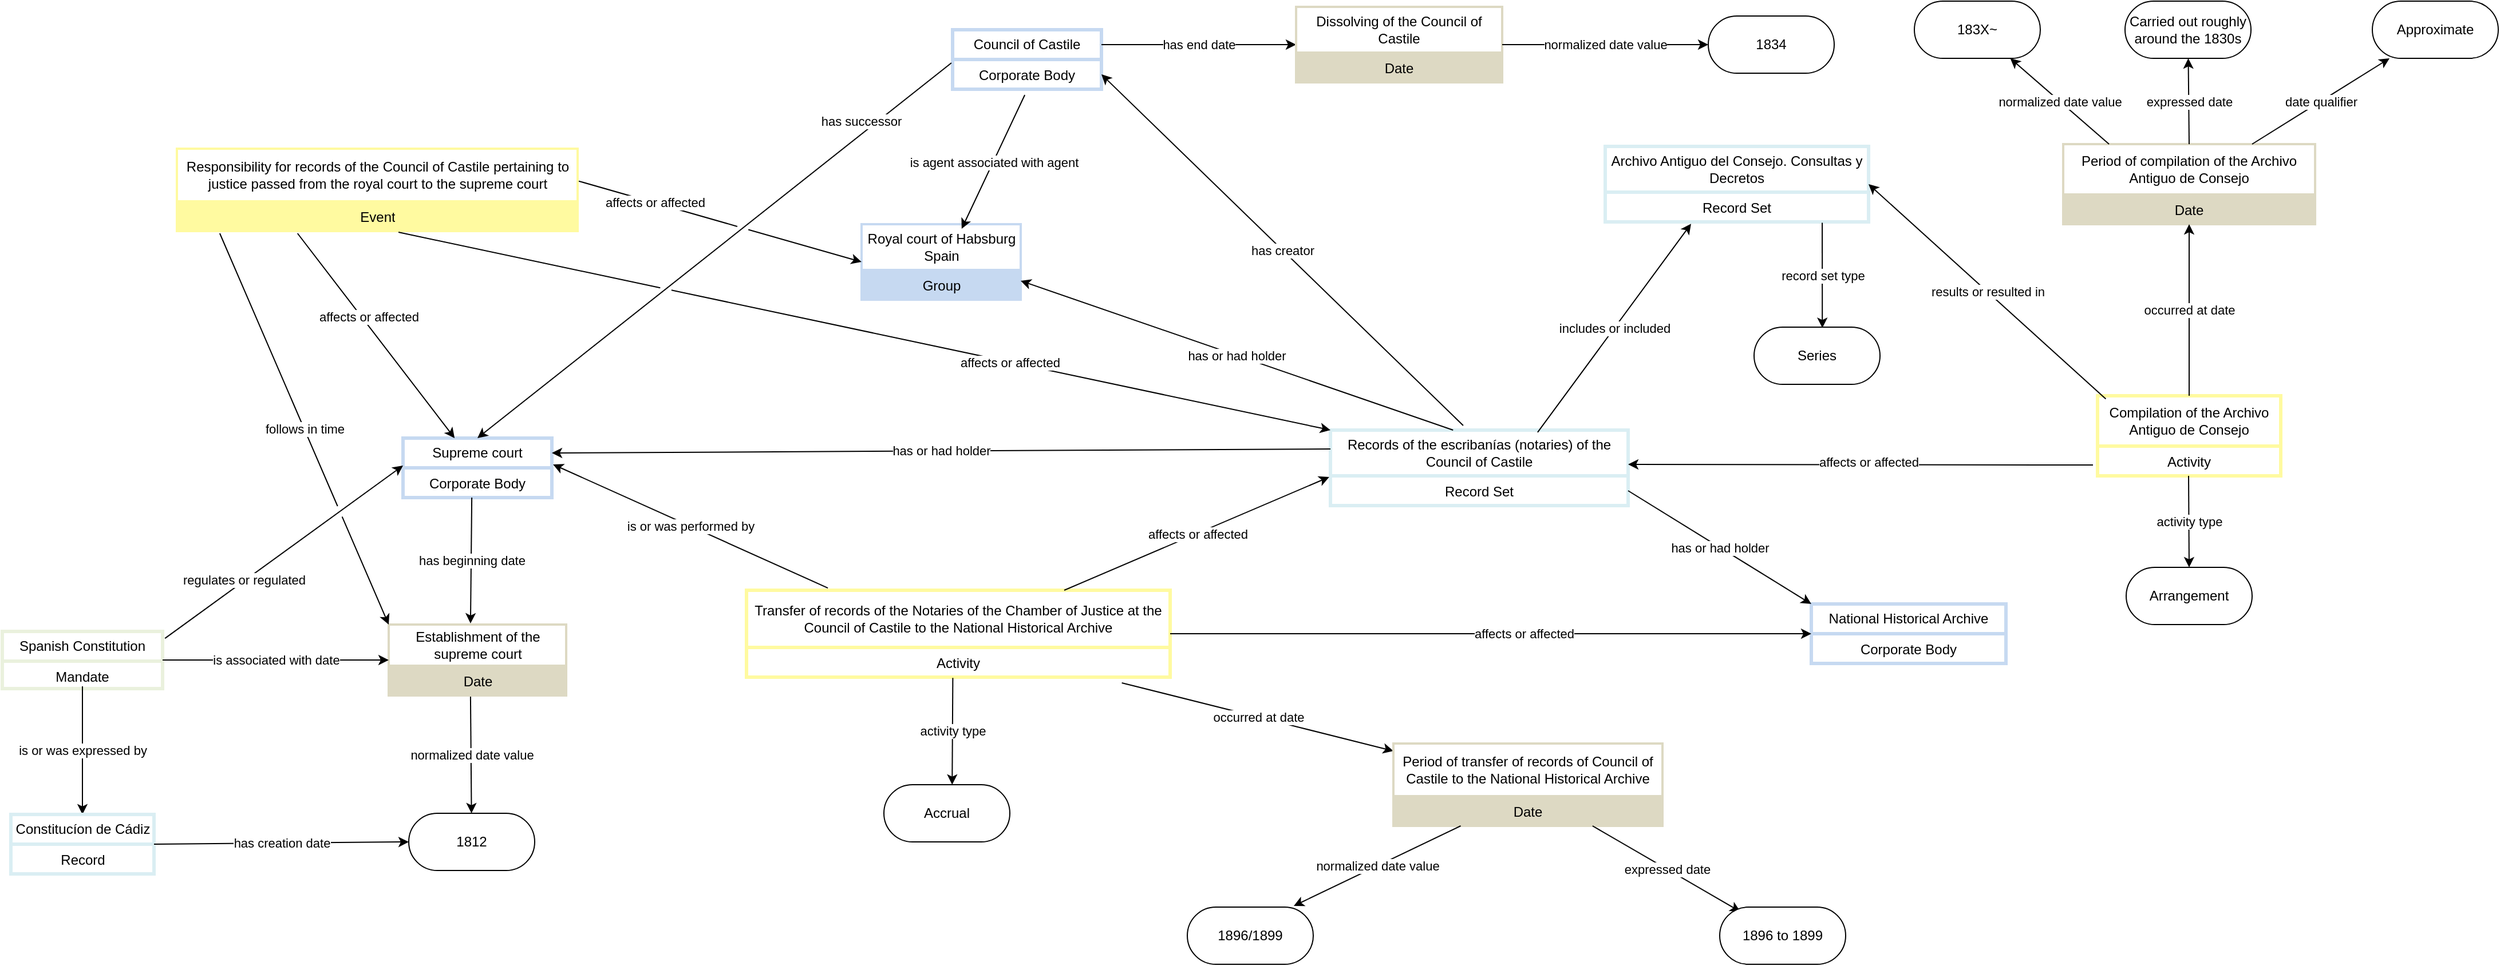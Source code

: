<mxfile version="28.2.3">
  <diagram name="Page-1" id="8SjPofSjGbB8UXTdQxc1">
    <mxGraphModel dx="870" dy="566" grid="1" gridSize="10" guides="1" tooltips="1" connect="1" arrows="1" fold="1" page="1" pageScale="1" pageWidth="3300" pageHeight="2339" math="0" shadow="0">
      <root>
        <mxCell id="0" />
        <mxCell id="1" parent="0" />
        <mxCell id="HyyFGltX7yTIgwZEDng1-1" value="Supreme court" style="swimlane;fontStyle=0;childLayout=stackLayout;horizontal=1;startSize=26;strokeColor=#C6D9F1;strokeWidth=3;fillColor=none;horizontalStack=0;resizeParent=1;resizeParentMax=0;resizeLast=0;collapsible=1;marginBottom=0;whiteSpace=wrap;html=1;" parent="1" vertex="1">
          <mxGeometry x="970" y="557" width="130" height="52" as="geometry" />
        </mxCell>
        <mxCell id="HyyFGltX7yTIgwZEDng1-2" value="Corporate Body" style="text;strokeColor=#C6D9F1;strokeWidth=3;fillColor=none;align=center;verticalAlign=top;spacingLeft=4;spacingRight=4;overflow=hidden;rotatable=0;points=[[0,0.5],[1,0.5]];portConstraint=eastwest;whiteSpace=wrap;html=1;" parent="HyyFGltX7yTIgwZEDng1-1" vertex="1">
          <mxGeometry y="26" width="130" height="26" as="geometry" />
        </mxCell>
        <mxCell id="HyyFGltX7yTIgwZEDng1-3" value="Transfer of records of the Notaries of the Chamber of Justice at the Council of Castile to the National Historical Archive" style="swimlane;fontStyle=0;childLayout=stackLayout;horizontal=1;startSize=50;strokeColor=#FFFAA0;strokeWidth=3;fillColor=none;horizontalStack=0;resizeParent=1;resizeParentMax=0;resizeLast=0;collapsible=1;marginBottom=0;whiteSpace=wrap;html=1;" parent="1" vertex="1">
          <mxGeometry x="1270" y="690" width="370" height="76" as="geometry" />
        </mxCell>
        <mxCell id="HyyFGltX7yTIgwZEDng1-4" value="Activity" style="text;strokeColor=#FFFAA0;strokeWidth=3;fillColor=none;align=center;verticalAlign=top;spacingLeft=4;spacingRight=4;overflow=hidden;rotatable=0;points=[[0,0.5],[1,0.5]];portConstraint=eastwest;whiteSpace=wrap;html=1;" parent="HyyFGltX7yTIgwZEDng1-3" vertex="1">
          <mxGeometry y="50" width="370" height="26" as="geometry" />
        </mxCell>
        <mxCell id="HyyFGltX7yTIgwZEDng1-5" value="" style="endArrow=classic;html=1;rounded=0;exitX=0.192;exitY=-0.026;exitDx=0;exitDy=0;exitPerimeter=0;entryX=1.008;entryY=-0.115;entryDx=0;entryDy=0;entryPerimeter=0;" parent="1" source="HyyFGltX7yTIgwZEDng1-3" target="HyyFGltX7yTIgwZEDng1-2" edge="1">
          <mxGeometry relative="1" as="geometry">
            <mxPoint x="1220" y="625.5" as="sourcePoint" />
            <mxPoint x="1260" y="560" as="targetPoint" />
          </mxGeometry>
        </mxCell>
        <mxCell id="HyyFGltX7yTIgwZEDng1-6" value="is or was performed by" style="edgeLabel;resizable=0;html=1;;align=center;verticalAlign=middle;" parent="HyyFGltX7yTIgwZEDng1-5" connectable="0" vertex="1">
          <mxGeometry relative="1" as="geometry" />
        </mxCell>
        <mxCell id="HyyFGltX7yTIgwZEDng1-9" value="Records of the escribanías (notaries) of the Council of Castile" style="swimlane;fontStyle=0;childLayout=stackLayout;horizontal=1;startSize=40;strokeColor=#DAEEF3;fillColor=none;strokeWidth=3;horizontalStack=0;resizeParent=1;resizeParentMax=0;resizeLast=0;collapsible=1;marginBottom=0;whiteSpace=wrap;html=1;" parent="1" vertex="1">
          <mxGeometry x="1780" y="550" width="260" height="66" as="geometry" />
        </mxCell>
        <mxCell id="HyyFGltX7yTIgwZEDng1-10" value="Record Set" style="text;strokeColor=#DAEEF3;strokeWidth=3;fillColor=none;align=center;verticalAlign=top;spacingLeft=4;spacingRight=4;overflow=hidden;rotatable=0;points=[[0,0.5],[1,0.5]];portConstraint=eastwest;whiteSpace=wrap;html=1;" parent="HyyFGltX7yTIgwZEDng1-9" vertex="1">
          <mxGeometry y="40" width="260" height="26" as="geometry" />
        </mxCell>
        <mxCell id="HyyFGltX7yTIgwZEDng1-11" value="" style="endArrow=classic;html=1;rounded=0;exitX=0.75;exitY=0;exitDx=0;exitDy=0;entryX=-0.004;entryY=0.038;entryDx=0;entryDy=0;entryPerimeter=0;" parent="1" source="HyyFGltX7yTIgwZEDng1-3" target="HyyFGltX7yTIgwZEDng1-10" edge="1">
          <mxGeometry relative="1" as="geometry">
            <mxPoint x="1710" y="600" as="sourcePoint" />
            <mxPoint x="1900" y="600" as="targetPoint" />
          </mxGeometry>
        </mxCell>
        <mxCell id="HyyFGltX7yTIgwZEDng1-12" value="affects or affected" style="edgeLabel;resizable=0;html=1;;align=center;verticalAlign=middle;" parent="HyyFGltX7yTIgwZEDng1-11" connectable="0" vertex="1">
          <mxGeometry relative="1" as="geometry" />
        </mxCell>
        <mxCell id="HyyFGltX7yTIgwZEDng1-13" value="National Historical Archive" style="swimlane;fontStyle=0;childLayout=stackLayout;horizontal=1;startSize=26;strokeColor=#C6D9F1;strokeWidth=3;fillColor=none;horizontalStack=0;resizeParent=1;resizeParentMax=0;resizeLast=0;collapsible=1;marginBottom=0;whiteSpace=wrap;html=1;" parent="1" vertex="1">
          <mxGeometry x="2200" y="702" width="170" height="52" as="geometry" />
        </mxCell>
        <mxCell id="HyyFGltX7yTIgwZEDng1-14" value="Corporate Body" style="text;strokeColor=#C6D9F1;strokeWidth=3;fillColor=none;align=center;verticalAlign=top;spacingLeft=4;spacingRight=4;overflow=hidden;rotatable=0;points=[[0,0.5],[1,0.5]];portConstraint=eastwest;whiteSpace=wrap;html=1;" parent="HyyFGltX7yTIgwZEDng1-13" vertex="1">
          <mxGeometry y="26" width="170" height="26" as="geometry" />
        </mxCell>
        <mxCell id="HyyFGltX7yTIgwZEDng1-17" value="" style="endArrow=classic;html=1;rounded=0;exitX=1;exitY=0.5;exitDx=0;exitDy=0;entryX=0;entryY=0;entryDx=0;entryDy=0;" parent="1" source="HyyFGltX7yTIgwZEDng1-10" target="HyyFGltX7yTIgwZEDng1-13" edge="1">
          <mxGeometry relative="1" as="geometry">
            <mxPoint x="1910.97" y="542.974" as="sourcePoint" />
            <mxPoint x="2186.94" y="713.012" as="targetPoint" />
          </mxGeometry>
        </mxCell>
        <mxCell id="HyyFGltX7yTIgwZEDng1-18" value="has or had holder" style="edgeLabel;resizable=0;html=1;;align=center;verticalAlign=middle;" parent="HyyFGltX7yTIgwZEDng1-17" connectable="0" vertex="1">
          <mxGeometry relative="1" as="geometry" />
        </mxCell>
        <mxCell id="HyyFGltX7yTIgwZEDng1-21" value="" style="endArrow=classic;html=1;rounded=0;entryX=0.542;entryY=0;entryDx=0;entryDy=0;entryPerimeter=0;exitX=0.487;exitY=1.026;exitDx=0;exitDy=0;exitPerimeter=0;" parent="1" source="HyyFGltX7yTIgwZEDng1-4" target="maPCl_irHdLFbtlHFpU4-1" edge="1">
          <mxGeometry relative="1" as="geometry">
            <mxPoint x="1450" y="770" as="sourcePoint" />
            <mxPoint x="1449.005" y="860" as="targetPoint" />
          </mxGeometry>
        </mxCell>
        <mxCell id="HyyFGltX7yTIgwZEDng1-22" value="activity type" style="edgeLabel;resizable=0;html=1;;align=center;verticalAlign=middle;" parent="HyyFGltX7yTIgwZEDng1-21" connectable="0" vertex="1">
          <mxGeometry relative="1" as="geometry" />
        </mxCell>
        <mxCell id="HyyFGltX7yTIgwZEDng1-23" value="" style="endArrow=classic;html=1;rounded=0;exitX=0.886;exitY=1.192;exitDx=0;exitDy=0;exitPerimeter=0;" parent="1" source="HyyFGltX7yTIgwZEDng1-4" target="HyyFGltX7yTIgwZEDng1-25" edge="1">
          <mxGeometry relative="1" as="geometry">
            <mxPoint x="1640" y="889" as="sourcePoint" />
            <mxPoint x="1880" y="850" as="targetPoint" />
          </mxGeometry>
        </mxCell>
        <mxCell id="HyyFGltX7yTIgwZEDng1-24" value="occurred at date" style="edgeLabel;resizable=0;html=1;;align=center;verticalAlign=middle;" parent="HyyFGltX7yTIgwZEDng1-23" connectable="0" vertex="1">
          <mxGeometry relative="1" as="geometry" />
        </mxCell>
        <mxCell id="HyyFGltX7yTIgwZEDng1-25" value="Period of transfer of records of Council of Castile to the National Historical Archive" style="swimlane;fontStyle=0;childLayout=stackLayout;horizontal=1;startSize=46;strokeColor=#DDD9C3;strokeWidth=2;fillColor=none;horizontalStack=0;resizeParent=1;resizeParentMax=0;resizeLast=0;collapsible=1;marginBottom=0;whiteSpace=wrap;html=1;" parent="1" vertex="1">
          <mxGeometry x="1835" y="824" width="235" height="72" as="geometry" />
        </mxCell>
        <mxCell id="HyyFGltX7yTIgwZEDng1-26" value="Date" style="text;strokeColor=#DDD9C3;strokeWidth=2;fillColor=#DDD9C3;align=center;verticalAlign=top;spacingLeft=4;spacingRight=4;overflow=hidden;rotatable=0;points=[[0,0.5],[1,0.5]];portConstraint=eastwest;whiteSpace=wrap;html=1;" parent="HyyFGltX7yTIgwZEDng1-25" vertex="1">
          <mxGeometry y="46" width="235" height="26" as="geometry" />
        </mxCell>
        <mxCell id="HyyFGltX7yTIgwZEDng1-29" value="" style="endArrow=classic;html=1;rounded=0;exitX=0.25;exitY=1;exitDx=0;exitDy=0;entryX=0.845;entryY=-0.02;entryDx=0;entryDy=0;entryPerimeter=0;" parent="1" source="HyyFGltX7yTIgwZEDng1-25" target="HyyFGltX7yTIgwZEDng1-31" edge="1">
          <mxGeometry relative="1" as="geometry">
            <mxPoint x="1875" y="920" as="sourcePoint" />
            <mxPoint x="1710" y="992" as="targetPoint" />
          </mxGeometry>
        </mxCell>
        <mxCell id="HyyFGltX7yTIgwZEDng1-30" value="normalized date value" style="edgeLabel;resizable=0;html=1;;align=center;verticalAlign=middle;" parent="HyyFGltX7yTIgwZEDng1-29" connectable="0" vertex="1">
          <mxGeometry relative="1" as="geometry" />
        </mxCell>
        <mxCell id="HyyFGltX7yTIgwZEDng1-31" value="1896/1899" style="html=1;whiteSpace=wrap;rounded=1;arcSize=50;" parent="1" vertex="1">
          <mxGeometry x="1655" y="967" width="110" height="50" as="geometry" />
        </mxCell>
        <mxCell id="HyyFGltX7yTIgwZEDng1-32" value="" style="endArrow=classic;html=1;rounded=0;exitX=0.74;exitY=1;exitDx=0;exitDy=0;exitPerimeter=0;entryX=0.164;entryY=0.08;entryDx=0;entryDy=0;entryPerimeter=0;" parent="1" source="HyyFGltX7yTIgwZEDng1-26" target="HyyFGltX7yTIgwZEDng1-36" edge="1">
          <mxGeometry relative="1" as="geometry">
            <mxPoint x="2020" y="900" as="sourcePoint" />
            <mxPoint x="2160" y="980" as="targetPoint" />
          </mxGeometry>
        </mxCell>
        <mxCell id="HyyFGltX7yTIgwZEDng1-33" value="expressed date" style="edgeLabel;resizable=0;html=1;;align=center;verticalAlign=middle;" parent="HyyFGltX7yTIgwZEDng1-32" connectable="0" vertex="1">
          <mxGeometry relative="1" as="geometry" />
        </mxCell>
        <mxCell id="HyyFGltX7yTIgwZEDng1-36" value="1896 to 1899" style="html=1;whiteSpace=wrap;rounded=1;arcSize=50;" parent="1" vertex="1">
          <mxGeometry x="2120" y="967" width="110" height="50" as="geometry" />
        </mxCell>
        <mxCell id="HyyFGltX7yTIgwZEDng1-37" value="Royal court of Habsburg Spain" style="swimlane;fontStyle=0;childLayout=stackLayout;horizontal=1;startSize=40;strokeColor=#C6D9F1;strokeWidth=2;fillColor=none;horizontalStack=0;resizeParent=1;resizeParentMax=0;resizeLast=0;collapsible=1;marginBottom=0;whiteSpace=wrap;html=1;" parent="1" vertex="1">
          <mxGeometry x="1370.5" y="370" width="139" height="66" as="geometry" />
        </mxCell>
        <mxCell id="HyyFGltX7yTIgwZEDng1-38" value="Group&lt;div&gt;&lt;br&gt;&lt;/div&gt;" style="text;strokeColor=#C6D9F1;strokeWidth=2;fillColor=#C6D9F1;align=center;verticalAlign=top;spacingLeft=4;spacingRight=4;overflow=hidden;rotatable=0;points=[[0,0.5],[1,0.5]];portConstraint=eastwest;whiteSpace=wrap;html=1;" parent="HyyFGltX7yTIgwZEDng1-37" vertex="1">
          <mxGeometry y="40" width="139" height="26" as="geometry" />
        </mxCell>
        <mxCell id="HyyFGltX7yTIgwZEDng1-39" value="" style="endArrow=classic;html=1;rounded=0;exitX=0.412;exitY=0;exitDx=0;exitDy=0;exitPerimeter=0;entryX=1;entryY=0.75;entryDx=0;entryDy=0;" parent="1" source="HyyFGltX7yTIgwZEDng1-9" target="HyyFGltX7yTIgwZEDng1-37" edge="1">
          <mxGeometry relative="1" as="geometry">
            <mxPoint x="1920" y="560" as="sourcePoint" />
            <mxPoint x="1240" y="190" as="targetPoint" />
          </mxGeometry>
        </mxCell>
        <mxCell id="HyyFGltX7yTIgwZEDng1-40" value="has or had holder" style="edgeLabel;resizable=0;html=1;;align=center;verticalAlign=middle;" parent="HyyFGltX7yTIgwZEDng1-39" connectable="0" vertex="1">
          <mxGeometry relative="1" as="geometry" />
        </mxCell>
        <mxCell id="HyyFGltX7yTIgwZEDng1-42" value="" style="endArrow=classic;html=1;rounded=0;entryX=1;entryY=0.25;entryDx=0;entryDy=0;exitX=0;exitY=0.25;exitDx=0;exitDy=0;" parent="1" source="HyyFGltX7yTIgwZEDng1-9" target="HyyFGltX7yTIgwZEDng1-1" edge="1">
          <mxGeometry relative="1" as="geometry">
            <mxPoint x="1627" y="649.5" as="sourcePoint" />
            <mxPoint x="1290" y="516.5" as="targetPoint" />
          </mxGeometry>
        </mxCell>
        <mxCell id="HyyFGltX7yTIgwZEDng1-43" value="has or had holder" style="edgeLabel;resizable=0;html=1;;align=center;verticalAlign=middle;" parent="HyyFGltX7yTIgwZEDng1-42" connectable="0" vertex="1">
          <mxGeometry relative="1" as="geometry" />
        </mxCell>
        <mxCell id="HyyFGltX7yTIgwZEDng1-44" value="" style="endArrow=classic;html=1;rounded=0;exitX=1;exitY=0.5;exitDx=0;exitDy=0;curved=0;entryX=0;entryY=0.5;entryDx=0;entryDy=0;" parent="1" source="HyyFGltX7yTIgwZEDng1-3" target="HyyFGltX7yTIgwZEDng1-13" edge="1">
          <mxGeometry relative="1" as="geometry">
            <mxPoint x="1605.97" y="728" as="sourcePoint" />
            <mxPoint x="2190" y="727" as="targetPoint" />
            <Array as="points" />
          </mxGeometry>
        </mxCell>
        <mxCell id="HyyFGltX7yTIgwZEDng1-89" value="affects or affected" style="edgeLabel;html=1;align=center;verticalAlign=middle;resizable=0;points=[];" parent="HyyFGltX7yTIgwZEDng1-44" vertex="1" connectable="0">
          <mxGeometry x="0.104" relative="1" as="geometry">
            <mxPoint as="offset" />
          </mxGeometry>
        </mxCell>
        <mxCell id="HyyFGltX7yTIgwZEDng1-46" value="Council of Castile" style="swimlane;fontStyle=0;childLayout=stackLayout;horizontal=1;startSize=26;strokeColor=#C6D9F1;strokeWidth=3;fillColor=none;horizontalStack=0;resizeParent=1;resizeParentMax=0;resizeLast=0;collapsible=1;marginBottom=0;whiteSpace=wrap;html=1;" parent="1" vertex="1">
          <mxGeometry x="1450" y="200" width="130" height="52" as="geometry" />
        </mxCell>
        <mxCell id="HyyFGltX7yTIgwZEDng1-47" value="Corporate Body" style="text;strokeColor=#C6D9F1;strokeWidth=3;fillColor=none;align=center;verticalAlign=top;spacingLeft=4;spacingRight=4;overflow=hidden;rotatable=0;points=[[0,0.5],[1,0.5]];portConstraint=eastwest;whiteSpace=wrap;html=1;" parent="HyyFGltX7yTIgwZEDng1-46" vertex="1">
          <mxGeometry y="26" width="130" height="26" as="geometry" />
        </mxCell>
        <mxCell id="HyyFGltX7yTIgwZEDng1-48" value="" style="endArrow=classic;html=1;rounded=0;entryX=0.5;entryY=0;entryDx=0;entryDy=0;exitX=-0.008;exitY=0.115;exitDx=0;exitDy=0;exitPerimeter=0;curved=0;" parent="1" source="HyyFGltX7yTIgwZEDng1-47" target="HyyFGltX7yTIgwZEDng1-1" edge="1">
          <mxGeometry relative="1" as="geometry">
            <mxPoint x="1240" y="280" as="sourcePoint" />
            <mxPoint x="1390" y="280" as="targetPoint" />
            <Array as="points" />
          </mxGeometry>
        </mxCell>
        <mxCell id="HyyFGltX7yTIgwZEDng1-49" value="has successor" style="edgeLabel;resizable=0;html=1;;align=center;verticalAlign=middle;" parent="HyyFGltX7yTIgwZEDng1-48" connectable="0" vertex="1">
          <mxGeometry relative="1" as="geometry">
            <mxPoint x="128" y="-113" as="offset" />
          </mxGeometry>
        </mxCell>
        <mxCell id="HyyFGltX7yTIgwZEDng1-51" value="" style="endArrow=classic;html=1;rounded=0;exitX=0.485;exitY=1.192;exitDx=0;exitDy=0;entryX=0.629;entryY=0.061;entryDx=0;entryDy=0;exitPerimeter=0;entryPerimeter=0;" parent="1" source="HyyFGltX7yTIgwZEDng1-47" target="HyyFGltX7yTIgwZEDng1-37" edge="1">
          <mxGeometry relative="1" as="geometry">
            <mxPoint x="1530.0" y="90.004" as="sourcePoint" />
            <mxPoint x="1530.5" y="228" as="targetPoint" />
          </mxGeometry>
        </mxCell>
        <mxCell id="HyyFGltX7yTIgwZEDng1-52" value="is agent associated with agent" style="edgeLabel;resizable=0;html=1;;align=center;verticalAlign=middle;" parent="HyyFGltX7yTIgwZEDng1-51" connectable="0" vertex="1">
          <mxGeometry relative="1" as="geometry" />
        </mxCell>
        <mxCell id="HyyFGltX7yTIgwZEDng1-53" value="" style="endArrow=classic;html=1;rounded=0;exitX=1;exitY=0.25;exitDx=0;exitDy=0;entryX=0;entryY=0.5;entryDx=0;entryDy=0;" parent="1" source="HyyFGltX7yTIgwZEDng1-46" target="HyyFGltX7yTIgwZEDng1-55" edge="1">
          <mxGeometry relative="1" as="geometry">
            <mxPoint x="1640" y="170.0" as="sourcePoint" />
            <mxPoint x="1730" y="160" as="targetPoint" />
          </mxGeometry>
        </mxCell>
        <mxCell id="HyyFGltX7yTIgwZEDng1-54" value="has end date" style="edgeLabel;resizable=0;html=1;;align=center;verticalAlign=middle;" parent="HyyFGltX7yTIgwZEDng1-53" connectable="0" vertex="1">
          <mxGeometry relative="1" as="geometry" />
        </mxCell>
        <mxCell id="HyyFGltX7yTIgwZEDng1-55" value="Dissolving of the Council of Castile" style="swimlane;fontStyle=0;childLayout=stackLayout;horizontal=1;startSize=40;strokeColor=#DDD9C3;strokeWidth=2;fillColor=none;horizontalStack=0;resizeParent=1;resizeParentMax=0;resizeLast=0;collapsible=1;marginBottom=0;whiteSpace=wrap;html=1;" parent="1" vertex="1">
          <mxGeometry x="1750" y="180" width="180" height="66" as="geometry" />
        </mxCell>
        <mxCell id="HyyFGltX7yTIgwZEDng1-56" value="Date" style="text;strokeColor=#DDD9C3;strokeWidth=2;fillColor=#DDD9C3;align=center;verticalAlign=top;spacingLeft=4;spacingRight=4;overflow=hidden;rotatable=0;points=[[0,0.5],[1,0.5]];portConstraint=eastwest;whiteSpace=wrap;html=1;" parent="HyyFGltX7yTIgwZEDng1-55" vertex="1">
          <mxGeometry y="40" width="180" height="26" as="geometry" />
        </mxCell>
        <mxCell id="HyyFGltX7yTIgwZEDng1-57" value="" style="endArrow=classic;html=1;rounded=0;exitX=1;exitY=0.5;exitDx=0;exitDy=0;" parent="1" source="HyyFGltX7yTIgwZEDng1-55" target="HyyFGltX7yTIgwZEDng1-59" edge="1">
          <mxGeometry relative="1" as="geometry">
            <mxPoint x="2136" y="200" as="sourcePoint" />
            <mxPoint x="2060" y="120" as="targetPoint" />
          </mxGeometry>
        </mxCell>
        <mxCell id="HyyFGltX7yTIgwZEDng1-58" value="normalized date value" style="edgeLabel;resizable=0;html=1;;align=center;verticalAlign=middle;" parent="HyyFGltX7yTIgwZEDng1-57" connectable="0" vertex="1">
          <mxGeometry relative="1" as="geometry" />
        </mxCell>
        <mxCell id="HyyFGltX7yTIgwZEDng1-59" value="1834" style="html=1;whiteSpace=wrap;rounded=1;arcSize=50;" parent="1" vertex="1">
          <mxGeometry x="2110" y="188" width="110" height="50" as="geometry" />
        </mxCell>
        <mxCell id="HyyFGltX7yTIgwZEDng1-63" value="" style="endArrow=classic;html=1;rounded=0;exitX=0.462;exitY=1;exitDx=0;exitDy=0;exitPerimeter=0;entryX=0.461;entryY=-0.016;entryDx=0;entryDy=0;entryPerimeter=0;" parent="1" source="HyyFGltX7yTIgwZEDng1-2" target="HyyFGltX7yTIgwZEDng1-65" edge="1">
          <mxGeometry relative="1" as="geometry">
            <mxPoint x="1037" y="609" as="sourcePoint" />
            <mxPoint x="1030" y="710" as="targetPoint" />
          </mxGeometry>
        </mxCell>
        <mxCell id="HyyFGltX7yTIgwZEDng1-64" value="has beginning date" style="edgeLabel;resizable=0;html=1;;align=center;verticalAlign=middle;" parent="HyyFGltX7yTIgwZEDng1-63" connectable="0" vertex="1">
          <mxGeometry relative="1" as="geometry" />
        </mxCell>
        <mxCell id="HyyFGltX7yTIgwZEDng1-65" value="Establishment of the supreme court" style="swimlane;fontStyle=0;childLayout=stackLayout;horizontal=1;startSize=36;strokeColor=#DDD9C3;strokeWidth=2;fillColor=none;horizontalStack=0;resizeParent=1;resizeParentMax=0;resizeLast=0;collapsible=1;marginBottom=0;whiteSpace=wrap;html=1;" parent="1" vertex="1">
          <mxGeometry x="957.5" y="720" width="155" height="62" as="geometry" />
        </mxCell>
        <mxCell id="HyyFGltX7yTIgwZEDng1-66" value="Date" style="text;strokeColor=#DDD9C3;strokeWidth=2;fillColor=#DDD9C3;align=center;verticalAlign=top;spacingLeft=4;spacingRight=4;overflow=hidden;rotatable=0;points=[[0,0.5],[1,0.5]];portConstraint=eastwest;whiteSpace=wrap;html=1;" parent="HyyFGltX7yTIgwZEDng1-65" vertex="1">
          <mxGeometry y="36" width="155" height="26" as="geometry" />
        </mxCell>
        <mxCell id="HyyFGltX7yTIgwZEDng1-67" value="" style="endArrow=classic;html=1;rounded=0;exitX=0.461;exitY=1.038;exitDx=0;exitDy=0;exitPerimeter=0;" parent="1" source="HyyFGltX7yTIgwZEDng1-66" target="HyyFGltX7yTIgwZEDng1-69" edge="1">
          <mxGeometry relative="1" as="geometry">
            <mxPoint x="1030" y="790" as="sourcePoint" />
            <mxPoint x="1030" y="910" as="targetPoint" />
          </mxGeometry>
        </mxCell>
        <mxCell id="HyyFGltX7yTIgwZEDng1-68" value="normalized date value" style="edgeLabel;resizable=0;html=1;;align=center;verticalAlign=middle;" parent="HyyFGltX7yTIgwZEDng1-67" connectable="0" vertex="1">
          <mxGeometry relative="1" as="geometry" />
        </mxCell>
        <mxCell id="HyyFGltX7yTIgwZEDng1-69" value="1812" style="html=1;whiteSpace=wrap;rounded=1;arcSize=50;" parent="1" vertex="1">
          <mxGeometry x="975" y="885" width="110" height="50" as="geometry" />
        </mxCell>
        <mxCell id="HyyFGltX7yTIgwZEDng1-70" value="Spanish Constitution" style="swimlane;fontStyle=0;childLayout=stackLayout;horizontal=1;startSize=26;strokeColor=#EAF1DD;strokeWidth=3;fillColor=none;horizontalStack=0;resizeParent=1;resizeParentMax=0;resizeLast=0;collapsible=1;marginBottom=0;whiteSpace=wrap;html=1;" parent="1" vertex="1">
          <mxGeometry x="620" y="726" width="140" height="50" as="geometry" />
        </mxCell>
        <mxCell id="HyyFGltX7yTIgwZEDng1-71" value="Mandate&lt;div&gt;&lt;br&gt;&lt;/div&gt;" style="text;strokeColor=#EAF1DD;strokeWidth=3;strokeColor=none;fillColor=none;align=center;verticalAlign=top;spacingLeft=4;spacingRight=4;overflow=hidden;rotatable=0;points=[[0,0.5],[1,0.5]];portConstraint=eastwest;whiteSpace=wrap;html=1;" parent="HyyFGltX7yTIgwZEDng1-70" vertex="1">
          <mxGeometry y="26" width="140" height="24" as="geometry" />
        </mxCell>
        <mxCell id="HyyFGltX7yTIgwZEDng1-74" value="" style="endArrow=classic;html=1;rounded=0;exitX=1.015;exitY=0.121;exitDx=0;exitDy=0;entryX=0;entryY=-0.077;entryDx=0;entryDy=0;entryPerimeter=0;jumpStyle=gap;jumpSize=10;exitPerimeter=0;" parent="1" source="HyyFGltX7yTIgwZEDng1-70" target="HyyFGltX7yTIgwZEDng1-2" edge="1">
          <mxGeometry relative="1" as="geometry">
            <mxPoint x="720" y="750.5" as="sourcePoint" />
            <mxPoint x="910" y="750.5" as="targetPoint" />
          </mxGeometry>
        </mxCell>
        <mxCell id="HyyFGltX7yTIgwZEDng1-75" value="regulates or regulated" style="edgeLabel;resizable=0;html=1;;align=center;verticalAlign=middle;" parent="HyyFGltX7yTIgwZEDng1-74" connectable="0" vertex="1">
          <mxGeometry relative="1" as="geometry">
            <mxPoint x="-35" y="24" as="offset" />
          </mxGeometry>
        </mxCell>
        <mxCell id="HyyFGltX7yTIgwZEDng1-76" value="" style="endArrow=classic;html=1;rounded=0;exitX=0.5;exitY=0.917;exitDx=0;exitDy=0;exitPerimeter=0;entryX=0.5;entryY=0;entryDx=0;entryDy=0;" parent="1" source="HyyFGltX7yTIgwZEDng1-71" target="HyyFGltX7yTIgwZEDng1-79" edge="1">
          <mxGeometry relative="1" as="geometry">
            <mxPoint x="670" y="881" as="sourcePoint" />
            <mxPoint x="700" y="890" as="targetPoint" />
          </mxGeometry>
        </mxCell>
        <mxCell id="HyyFGltX7yTIgwZEDng1-77" value="is or was expressed by" style="edgeLabel;resizable=0;html=1;;align=center;verticalAlign=middle;" parent="HyyFGltX7yTIgwZEDng1-76" connectable="0" vertex="1">
          <mxGeometry relative="1" as="geometry" />
        </mxCell>
        <mxCell id="HyyFGltX7yTIgwZEDng1-79" value="Constitucíon de Cádiz" style="swimlane;fontStyle=0;childLayout=stackLayout;horizontal=1;startSize=26;strokeColor=#DAEEF3;strokeWidth=3;fillColor=none;horizontalStack=0;resizeParent=1;resizeParentMax=0;resizeLast=0;collapsible=1;marginBottom=0;whiteSpace=wrap;html=1;" parent="1" vertex="1">
          <mxGeometry x="627.5" y="886" width="125" height="52" as="geometry" />
        </mxCell>
        <mxCell id="HyyFGltX7yTIgwZEDng1-80" value="Record" style="text;strokeColor=#DAEEF3;strokeWidth=3;fillColor=none;align=center;verticalAlign=top;spacingLeft=4;spacingRight=4;overflow=hidden;rotatable=0;points=[[0,0.5],[1,0.5]];portConstraint=eastwest;whiteSpace=wrap;html=1;" parent="HyyFGltX7yTIgwZEDng1-79" vertex="1">
          <mxGeometry y="26" width="125" height="26" as="geometry" />
        </mxCell>
        <mxCell id="HyyFGltX7yTIgwZEDng1-81" value="" style="endArrow=classic;html=1;rounded=0;exitX=1;exitY=0.5;exitDx=0;exitDy=0;entryX=0;entryY=0.5;entryDx=0;entryDy=0;" parent="1" source="HyyFGltX7yTIgwZEDng1-79" target="HyyFGltX7yTIgwZEDng1-69" edge="1">
          <mxGeometry relative="1" as="geometry">
            <mxPoint x="790" y="909.5" as="sourcePoint" />
            <mxPoint x="940" y="909.5" as="targetPoint" />
          </mxGeometry>
        </mxCell>
        <mxCell id="HyyFGltX7yTIgwZEDng1-82" value="has creation date" style="edgeLabel;resizable=0;html=1;;align=center;verticalAlign=middle;" parent="HyyFGltX7yTIgwZEDng1-81" connectable="0" vertex="1">
          <mxGeometry relative="1" as="geometry" />
        </mxCell>
        <mxCell id="HyyFGltX7yTIgwZEDng1-84" value="Archivo Antiguo del Consejo. Consultas y Decretos" style="swimlane;fontStyle=0;childLayout=stackLayout;horizontal=1;startSize=40;strokeColor=#DAEEF3;fillColor=none;strokeWidth=3;horizontalStack=0;resizeParent=1;resizeParentMax=0;resizeLast=0;collapsible=1;marginBottom=0;whiteSpace=wrap;html=1;" parent="1" vertex="1">
          <mxGeometry x="2020" y="302" width="230" height="66" as="geometry" />
        </mxCell>
        <mxCell id="HyyFGltX7yTIgwZEDng1-85" value="Record Set" style="text;strokeColor=#DAEEF3;strokeWidth=3;fillColor=none;align=center;verticalAlign=top;spacingLeft=4;spacingRight=4;overflow=hidden;rotatable=0;points=[[0,0.5],[1,0.5]];portConstraint=eastwest;whiteSpace=wrap;html=1;" parent="HyyFGltX7yTIgwZEDng1-84" vertex="1">
          <mxGeometry y="40" width="230" height="26" as="geometry" />
        </mxCell>
        <mxCell id="HyyFGltX7yTIgwZEDng1-87" value="" style="endArrow=classic;html=1;rounded=0;exitX=0.446;exitY=-0.061;exitDx=0;exitDy=0;exitPerimeter=0;entryX=1;entryY=0.5;entryDx=0;entryDy=0;" parent="1" source="HyyFGltX7yTIgwZEDng1-9" target="HyyFGltX7yTIgwZEDng1-47" edge="1">
          <mxGeometry relative="1" as="geometry">
            <mxPoint x="1330" y="440" as="sourcePoint" />
            <mxPoint x="1630" y="300" as="targetPoint" />
          </mxGeometry>
        </mxCell>
        <mxCell id="HyyFGltX7yTIgwZEDng1-88" value="has creator" style="edgeLabel;resizable=0;html=1;;align=center;verticalAlign=middle;" parent="HyyFGltX7yTIgwZEDng1-87" connectable="0" vertex="1">
          <mxGeometry relative="1" as="geometry" />
        </mxCell>
        <mxCell id="HyyFGltX7yTIgwZEDng1-90" value="" style="endArrow=classic;html=1;rounded=0;exitX=0.696;exitY=0.03;exitDx=0;exitDy=0;exitPerimeter=0;entryX=0.326;entryY=1.064;entryDx=0;entryDy=0;entryPerimeter=0;" parent="1" source="HyyFGltX7yTIgwZEDng1-9" target="HyyFGltX7yTIgwZEDng1-85" edge="1">
          <mxGeometry relative="1" as="geometry">
            <mxPoint x="2040" y="510" as="sourcePoint" />
            <mxPoint x="1760" y="500" as="targetPoint" />
          </mxGeometry>
        </mxCell>
        <mxCell id="HyyFGltX7yTIgwZEDng1-91" value="includes or included" style="edgeLabel;resizable=0;html=1;;align=center;verticalAlign=middle;" parent="HyyFGltX7yTIgwZEDng1-90" connectable="0" vertex="1">
          <mxGeometry relative="1" as="geometry" />
        </mxCell>
        <mxCell id="HyyFGltX7yTIgwZEDng1-96" value="Responsibility for records of the Council of Castile pertaining to justice passed from the royal court to the supreme court" style="swimlane;fontStyle=0;childLayout=stackLayout;horizontal=1;startSize=46;strokeColor=#FFFAA0;strokeWidth=2;fillColor=none;horizontalStack=0;resizeParent=1;resizeParentMax=0;resizeLast=0;collapsible=1;marginBottom=0;whiteSpace=wrap;html=1;" parent="1" vertex="1">
          <mxGeometry x="772.5" y="304" width="350" height="72" as="geometry" />
        </mxCell>
        <mxCell id="HyyFGltX7yTIgwZEDng1-97" value="Event" style="text;strokeColor=#FFFAA0;strokeWidth=2;fillColor=#FFFAA0;align=center;verticalAlign=top;spacingLeft=4;spacingRight=4;overflow=hidden;rotatable=0;points=[[0,0.5],[1,0.5]];portConstraint=eastwest;whiteSpace=wrap;html=1;" parent="HyyFGltX7yTIgwZEDng1-96" vertex="1">
          <mxGeometry y="46" width="350" height="26" as="geometry" />
        </mxCell>
        <mxCell id="HyyFGltX7yTIgwZEDng1-98" value="" style="endArrow=classic;html=1;rounded=0;exitX=1.003;exitY=0.394;exitDx=0;exitDy=0;entryX=0;entryY=0.5;entryDx=0;entryDy=0;exitPerimeter=0;jumpStyle=gap;jumpSize=10;" parent="1" source="HyyFGltX7yTIgwZEDng1-96" target="HyyFGltX7yTIgwZEDng1-37" edge="1">
          <mxGeometry relative="1" as="geometry">
            <mxPoint x="1020" y="479" as="sourcePoint" />
            <mxPoint x="1251" y="380" as="targetPoint" />
          </mxGeometry>
        </mxCell>
        <mxCell id="HyyFGltX7yTIgwZEDng1-99" value="affects or affected" style="edgeLabel;resizable=0;html=1;;align=center;verticalAlign=middle;" parent="HyyFGltX7yTIgwZEDng1-98" connectable="0" vertex="1">
          <mxGeometry relative="1" as="geometry">
            <mxPoint x="-57" y="-17" as="offset" />
          </mxGeometry>
        </mxCell>
        <mxCell id="HyyFGltX7yTIgwZEDng1-100" value="" style="endArrow=classic;html=1;rounded=0;exitX=0.301;exitY=1.077;exitDx=0;exitDy=0;exitPerimeter=0;" parent="1" source="HyyFGltX7yTIgwZEDng1-97" target="HyyFGltX7yTIgwZEDng1-1" edge="1">
          <mxGeometry relative="1" as="geometry">
            <mxPoint x="838" y="400" as="sourcePoint" />
            <mxPoint x="1085" y="473" as="targetPoint" />
          </mxGeometry>
        </mxCell>
        <mxCell id="HyyFGltX7yTIgwZEDng1-101" value="affects or affected" style="edgeLabel;resizable=0;html=1;;align=center;verticalAlign=middle;" parent="HyyFGltX7yTIgwZEDng1-100" connectable="0" vertex="1">
          <mxGeometry relative="1" as="geometry">
            <mxPoint x="-7" y="-17" as="offset" />
          </mxGeometry>
        </mxCell>
        <mxCell id="HyyFGltX7yTIgwZEDng1-106" value="" style="endArrow=classic;html=1;rounded=0;entryX=0;entryY=0;entryDx=0;entryDy=0;exitX=0.107;exitY=1.077;exitDx=0;exitDy=0;exitPerimeter=0;jumpStyle=gap;jumpSize=10;" parent="1" source="HyyFGltX7yTIgwZEDng1-97" target="HyyFGltX7yTIgwZEDng1-65" edge="1">
          <mxGeometry relative="1" as="geometry">
            <mxPoint x="810" y="380" as="sourcePoint" />
            <mxPoint x="840" y="719" as="targetPoint" />
          </mxGeometry>
        </mxCell>
        <mxCell id="HyyFGltX7yTIgwZEDng1-107" value="follows in time" style="edgeLabel;resizable=0;html=1;;align=center;verticalAlign=middle;" parent="HyyFGltX7yTIgwZEDng1-106" connectable="0" vertex="1">
          <mxGeometry relative="1" as="geometry" />
        </mxCell>
        <mxCell id="HyyFGltX7yTIgwZEDng1-108" value="" style="endArrow=classic;html=1;rounded=0;entryX=0;entryY=0;entryDx=0;entryDy=0;exitX=0.553;exitY=1.038;exitDx=0;exitDy=0;exitPerimeter=0;jumpStyle=gap;jumpSize=10;" parent="1" source="HyyFGltX7yTIgwZEDng1-97" target="HyyFGltX7yTIgwZEDng1-9" edge="1">
          <mxGeometry relative="1" as="geometry">
            <mxPoint x="1020" y="380" as="sourcePoint" />
            <mxPoint x="1450" y="531" as="targetPoint" />
          </mxGeometry>
        </mxCell>
        <mxCell id="HyyFGltX7yTIgwZEDng1-109" value="affects or affected" style="edgeLabel;resizable=0;html=1;;align=center;verticalAlign=middle;" parent="HyyFGltX7yTIgwZEDng1-108" connectable="0" vertex="1">
          <mxGeometry relative="1" as="geometry">
            <mxPoint x="127" y="27" as="offset" />
          </mxGeometry>
        </mxCell>
        <mxCell id="HyyFGltX7yTIgwZEDng1-110" value="" style="endArrow=classic;html=1;rounded=0;exitX=1;exitY=0.5;exitDx=0;exitDy=0;entryX=0;entryY=0.5;entryDx=0;entryDy=0;" parent="1" source="HyyFGltX7yTIgwZEDng1-70" target="HyyFGltX7yTIgwZEDng1-65" edge="1">
          <mxGeometry relative="1" as="geometry">
            <mxPoint x="790" y="756.0" as="sourcePoint" />
            <mxPoint x="960" y="756" as="targetPoint" />
          </mxGeometry>
        </mxCell>
        <mxCell id="HyyFGltX7yTIgwZEDng1-111" value="is associated with date" style="edgeLabel;resizable=0;html=1;;align=center;verticalAlign=middle;" parent="HyyFGltX7yTIgwZEDng1-110" connectable="0" vertex="1">
          <mxGeometry relative="1" as="geometry" />
        </mxCell>
        <mxCell id="HyyFGltX7yTIgwZEDng1-112" value="" style="endArrow=classic;html=1;rounded=0;entryX=0.542;entryY=0.014;entryDx=0;entryDy=0;exitX=0.824;exitY=1.027;exitDx=0;exitDy=0;exitPerimeter=0;entryPerimeter=0;" parent="1" source="HyyFGltX7yTIgwZEDng1-85" target="maPCl_irHdLFbtlHFpU4-2" edge="1">
          <mxGeometry relative="1" as="geometry">
            <mxPoint x="2190" y="400" as="sourcePoint" />
            <mxPoint x="2210.56" y="468.312" as="targetPoint" />
          </mxGeometry>
        </mxCell>
        <mxCell id="HyyFGltX7yTIgwZEDng1-113" value="record set type" style="edgeLabel;resizable=0;html=1;;align=center;verticalAlign=middle;" parent="HyyFGltX7yTIgwZEDng1-112" connectable="0" vertex="1">
          <mxGeometry relative="1" as="geometry" />
        </mxCell>
        <mxCell id="HyyFGltX7yTIgwZEDng1-118" value="Compilation of the Archivo Antiguo de Consejo" style="swimlane;fontStyle=0;childLayout=stackLayout;horizontal=1;startSize=44;strokeColor=#FFFAA0;strokeWidth=3;fillColor=none;horizontalStack=0;resizeParent=1;resizeParentMax=0;resizeLast=0;collapsible=1;marginBottom=0;whiteSpace=wrap;html=1;" parent="1" vertex="1">
          <mxGeometry x="2450" y="520" width="160" height="70" as="geometry" />
        </mxCell>
        <mxCell id="HyyFGltX7yTIgwZEDng1-119" value="Activity" style="text;strokeColor=#FFFAA0;strokeWidth=3;fillColor=none;align=center;verticalAlign=top;spacingLeft=4;spacingRight=4;overflow=hidden;rotatable=0;points=[[0,0.5],[1,0.5]];portConstraint=eastwest;whiteSpace=wrap;html=1;" parent="HyyFGltX7yTIgwZEDng1-118" vertex="1">
          <mxGeometry y="44" width="160" height="26" as="geometry" />
        </mxCell>
        <mxCell id="HyyFGltX7yTIgwZEDng1-120" value="" style="endArrow=classic;html=1;rounded=0;exitX=0.045;exitY=0.04;exitDx=0;exitDy=0;entryX=1;entryY=0.5;entryDx=0;entryDy=0;exitPerimeter=0;" parent="1" source="HyyFGltX7yTIgwZEDng1-118" target="HyyFGltX7yTIgwZEDng1-84" edge="1">
          <mxGeometry relative="1" as="geometry">
            <mxPoint x="1870" y="290.0" as="sourcePoint" />
            <mxPoint x="2300" y="400" as="targetPoint" />
          </mxGeometry>
        </mxCell>
        <mxCell id="HyyFGltX7yTIgwZEDng1-121" value="results or resulted in" style="edgeLabel;resizable=0;html=1;;align=center;verticalAlign=middle;" parent="HyyFGltX7yTIgwZEDng1-120" connectable="0" vertex="1">
          <mxGeometry relative="1" as="geometry" />
        </mxCell>
        <mxCell id="HyyFGltX7yTIgwZEDng1-122" value="" style="endArrow=classic;html=1;rounded=0;exitX=1;exitY=0.25;exitDx=0;exitDy=0;jumpStyle=gap;jumpSize=10;" parent="1" edge="1">
          <mxGeometry relative="1" as="geometry">
            <mxPoint x="2446" y="580.5" as="sourcePoint" />
            <mxPoint x="2040" y="580" as="targetPoint" />
          </mxGeometry>
        </mxCell>
        <mxCell id="HyyFGltX7yTIgwZEDng1-123" value="affects or affected" style="edgeLabel;resizable=0;html=1;;align=center;verticalAlign=middle;" parent="HyyFGltX7yTIgwZEDng1-122" connectable="0" vertex="1">
          <mxGeometry relative="1" as="geometry">
            <mxPoint x="7" y="-3" as="offset" />
          </mxGeometry>
        </mxCell>
        <mxCell id="HyyFGltX7yTIgwZEDng1-124" value="Period of compilation of the Archivo Antiguo de Consejo" style="swimlane;fontStyle=0;childLayout=stackLayout;horizontal=1;startSize=44;strokeColor=#DDD9C3;strokeWidth=2;fillColor=none;horizontalStack=0;resizeParent=1;resizeParentMax=0;resizeLast=0;collapsible=1;marginBottom=0;whiteSpace=wrap;html=1;" parent="1" vertex="1">
          <mxGeometry x="2420" y="300" width="220" height="70" as="geometry" />
        </mxCell>
        <mxCell id="HyyFGltX7yTIgwZEDng1-125" value="Date" style="text;strokeColor=#DDD9C3;strokeWidth=2;fillColor=#DDD9C3;align=center;verticalAlign=top;spacingLeft=4;spacingRight=4;overflow=hidden;rotatable=0;points=[[0,0.5],[1,0.5]];portConstraint=eastwest;whiteSpace=wrap;html=1;" parent="HyyFGltX7yTIgwZEDng1-124" vertex="1">
          <mxGeometry y="44" width="220" height="26" as="geometry" />
        </mxCell>
        <mxCell id="HyyFGltX7yTIgwZEDng1-126" value="" style="endArrow=classic;html=1;rounded=0;exitX=0.5;exitY=0;exitDx=0;exitDy=0;entryX=0.5;entryY=1;entryDx=0;entryDy=0;" parent="1" source="HyyFGltX7yTIgwZEDng1-118" target="HyyFGltX7yTIgwZEDng1-124" edge="1">
          <mxGeometry relative="1" as="geometry">
            <mxPoint x="2480" y="460" as="sourcePoint" />
            <mxPoint x="2717" y="520" as="targetPoint" />
          </mxGeometry>
        </mxCell>
        <mxCell id="HyyFGltX7yTIgwZEDng1-127" value="occurred at date" style="edgeLabel;resizable=0;html=1;;align=center;verticalAlign=middle;" parent="HyyFGltX7yTIgwZEDng1-126" connectable="0" vertex="1">
          <mxGeometry relative="1" as="geometry" />
        </mxCell>
        <mxCell id="HyyFGltX7yTIgwZEDng1-128" value="" style="endArrow=classic;html=1;rounded=0;entryX=0.5;entryY=0;entryDx=0;entryDy=0;exitX=0.481;exitY=1;exitDx=0;exitDy=0;exitPerimeter=0;" parent="1" target="maPCl_irHdLFbtlHFpU4-3" edge="1">
          <mxGeometry relative="1" as="geometry">
            <mxPoint x="2529.5" y="590" as="sourcePoint" />
            <mxPoint x="2530" y="690" as="targetPoint" />
          </mxGeometry>
        </mxCell>
        <mxCell id="HyyFGltX7yTIgwZEDng1-129" value="activity type" style="edgeLabel;resizable=0;html=1;;align=center;verticalAlign=middle;" parent="HyyFGltX7yTIgwZEDng1-128" connectable="0" vertex="1">
          <mxGeometry relative="1" as="geometry" />
        </mxCell>
        <mxCell id="HyyFGltX7yTIgwZEDng1-132" value="" style="endArrow=classic;html=1;rounded=0;exitX=0.5;exitY=0;exitDx=0;exitDy=0;" parent="1" source="HyyFGltX7yTIgwZEDng1-124" target="HyyFGltX7yTIgwZEDng1-134" edge="1">
          <mxGeometry relative="1" as="geometry">
            <mxPoint x="2400" y="150" as="sourcePoint" />
            <mxPoint x="2529" y="200" as="targetPoint" />
          </mxGeometry>
        </mxCell>
        <mxCell id="HyyFGltX7yTIgwZEDng1-133" value="expressed date" style="edgeLabel;resizable=0;html=1;;align=center;verticalAlign=middle;" parent="HyyFGltX7yTIgwZEDng1-132" connectable="0" vertex="1">
          <mxGeometry relative="1" as="geometry" />
        </mxCell>
        <mxCell id="HyyFGltX7yTIgwZEDng1-134" value="Carried out roughly around the 1830s" style="html=1;whiteSpace=wrap;rounded=1;arcSize=50;" parent="1" vertex="1">
          <mxGeometry x="2474" y="175" width="110" height="50" as="geometry" />
        </mxCell>
        <mxCell id="HyyFGltX7yTIgwZEDng1-135" value="" style="endArrow=classic;html=1;rounded=0;exitX=0.75;exitY=0;exitDx=0;exitDy=0;" parent="1" source="HyyFGltX7yTIgwZEDng1-124" target="HyyFGltX7yTIgwZEDng1-138" edge="1">
          <mxGeometry relative="1" as="geometry">
            <mxPoint x="2640" y="226.0" as="sourcePoint" />
            <mxPoint x="2760" y="190" as="targetPoint" />
          </mxGeometry>
        </mxCell>
        <mxCell id="HyyFGltX7yTIgwZEDng1-136" value="date qualifier" style="edgeLabel;resizable=0;html=1;;align=center;verticalAlign=middle;" parent="HyyFGltX7yTIgwZEDng1-135" connectable="0" vertex="1">
          <mxGeometry relative="1" as="geometry" />
        </mxCell>
        <mxCell id="HyyFGltX7yTIgwZEDng1-138" value="Approximate" style="html=1;whiteSpace=wrap;rounded=1;arcSize=50;" parent="1" vertex="1">
          <mxGeometry x="2690" y="175" width="110" height="50" as="geometry" />
        </mxCell>
        <mxCell id="HyyFGltX7yTIgwZEDng1-139" value="" style="endArrow=classic;html=1;rounded=0;exitX=0.182;exitY=0;exitDx=0;exitDy=0;exitPerimeter=0;" parent="1" source="HyyFGltX7yTIgwZEDng1-124" target="HyyFGltX7yTIgwZEDng1-141" edge="1">
          <mxGeometry relative="1" as="geometry">
            <mxPoint x="2386" y="252" as="sourcePoint" />
            <mxPoint x="2360" y="230" as="targetPoint" />
          </mxGeometry>
        </mxCell>
        <mxCell id="HyyFGltX7yTIgwZEDng1-140" value="normalized date value" style="edgeLabel;resizable=0;html=1;;align=center;verticalAlign=middle;" parent="HyyFGltX7yTIgwZEDng1-139" connectable="0" vertex="1">
          <mxGeometry relative="1" as="geometry" />
        </mxCell>
        <mxCell id="HyyFGltX7yTIgwZEDng1-141" value="183X~" style="html=1;whiteSpace=wrap;rounded=1;arcSize=50;" parent="1" vertex="1">
          <mxGeometry x="2290" y="175" width="110" height="50" as="geometry" />
        </mxCell>
        <mxCell id="maPCl_irHdLFbtlHFpU4-1" value="Accrual" style="html=1;whiteSpace=wrap;rounded=1;arcSize=50;" parent="1" vertex="1">
          <mxGeometry x="1390" y="860" width="110" height="50" as="geometry" />
        </mxCell>
        <mxCell id="maPCl_irHdLFbtlHFpU4-2" value="Series" style="html=1;whiteSpace=wrap;rounded=1;arcSize=50;" parent="1" vertex="1">
          <mxGeometry x="2150" y="460" width="110" height="50" as="geometry" />
        </mxCell>
        <mxCell id="maPCl_irHdLFbtlHFpU4-3" value="Arrangement" style="html=1;whiteSpace=wrap;rounded=1;arcSize=50;" parent="1" vertex="1">
          <mxGeometry x="2475" y="670" width="110" height="50" as="geometry" />
        </mxCell>
      </root>
    </mxGraphModel>
  </diagram>
</mxfile>
